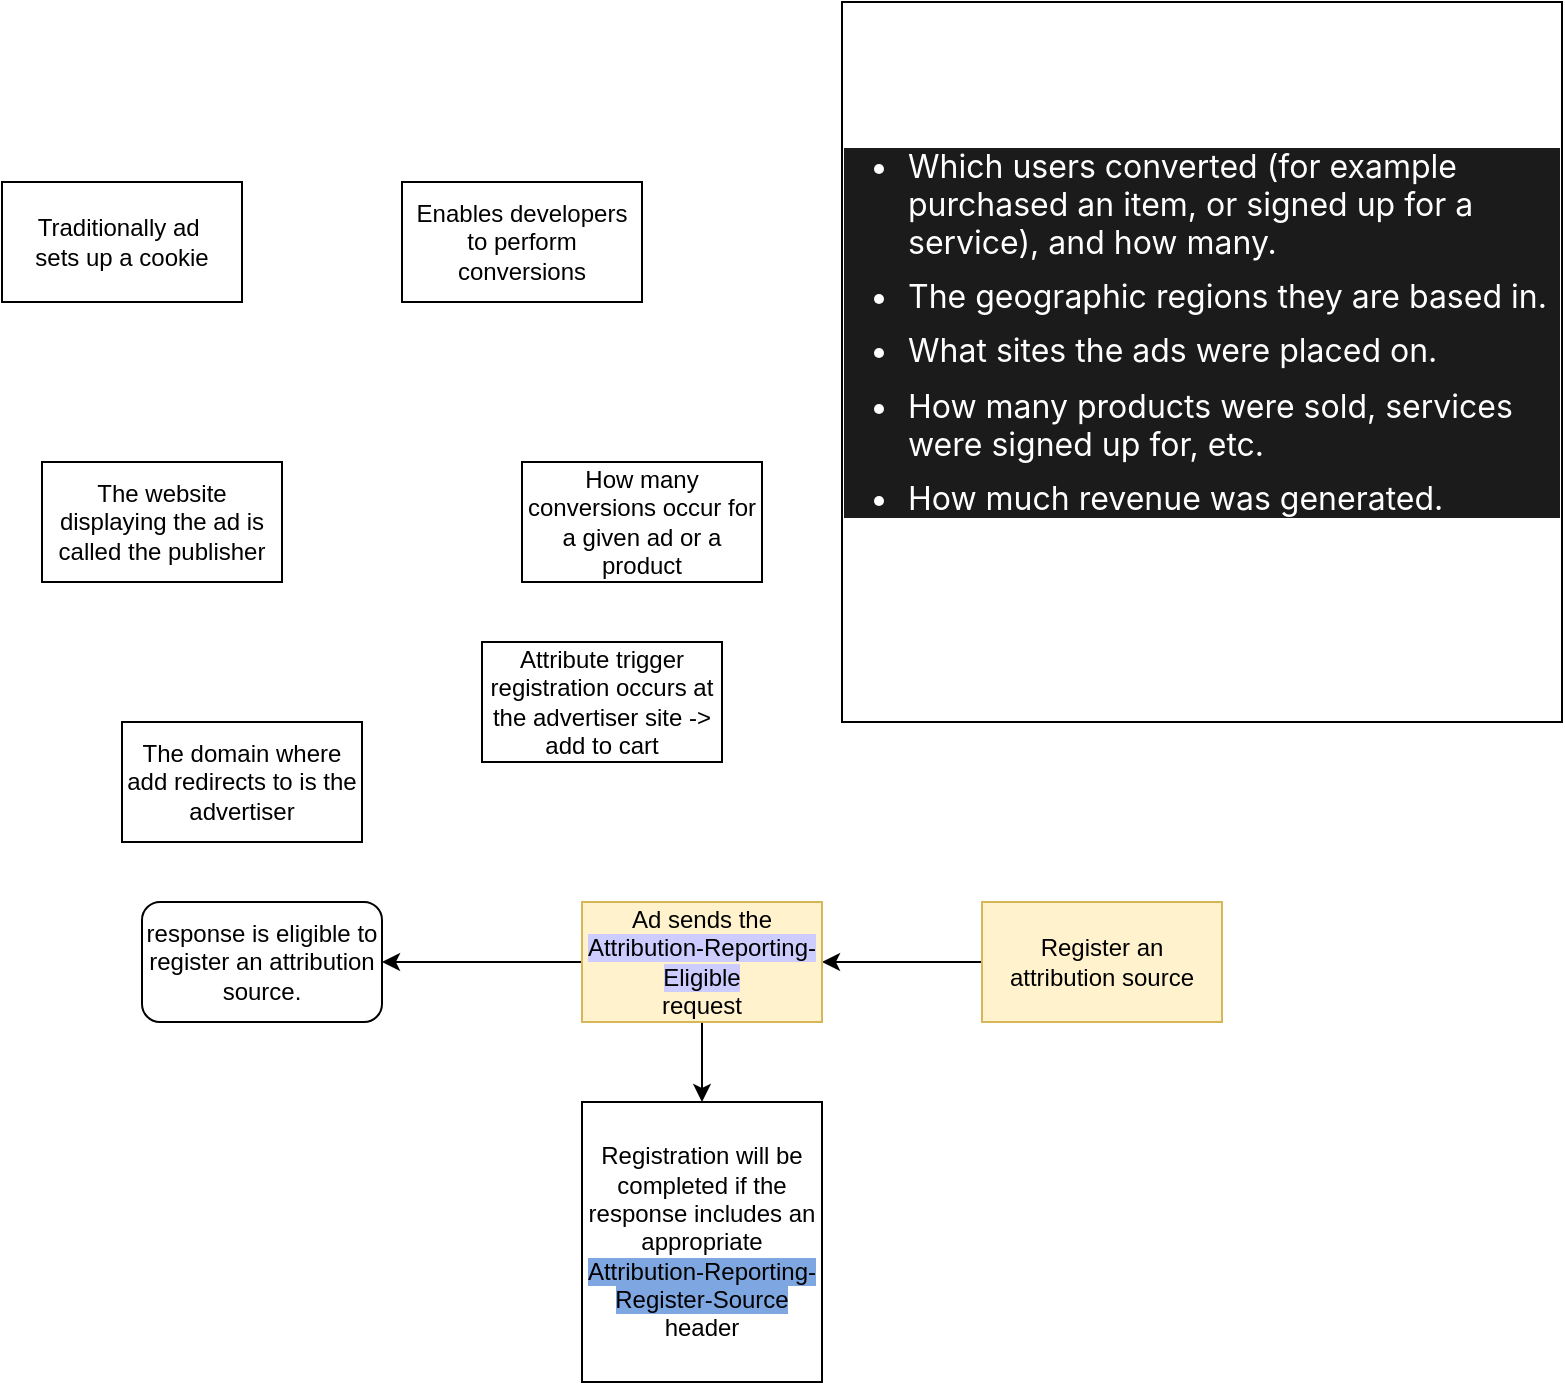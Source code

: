<mxfile version="24.7.7">
  <diagram name="Page-1" id="xLjPdMoBhbdiot9A20AZ">
    <mxGraphModel dx="954" dy="592" grid="1" gridSize="10" guides="1" tooltips="1" connect="1" arrows="1" fold="1" page="1" pageScale="1" pageWidth="827" pageHeight="1169" math="0" shadow="0">
      <root>
        <mxCell id="0" />
        <mxCell id="1" parent="0" />
        <mxCell id="8027Ehb1NLFjfG-MqjXY-1" value="Enables developers to perform conversions" style="rounded=0;whiteSpace=wrap;html=1;" vertex="1" parent="1">
          <mxGeometry x="290" y="140" width="120" height="60" as="geometry" />
        </mxCell>
        <mxCell id="8027Ehb1NLFjfG-MqjXY-2" value="How many conversions occur for a given ad or a product" style="rounded=0;whiteSpace=wrap;html=1;" vertex="1" parent="1">
          <mxGeometry x="350" y="280" width="120" height="60" as="geometry" />
        </mxCell>
        <mxCell id="8027Ehb1NLFjfG-MqjXY-3" value="&#xa;&lt;ul style=&quot;box-sizing: border-box; margin: 1rem 0px 2rem; list-style: disc; padding: 0px 0px 0px 2rem; color: rgb(255, 255, 255); font-family: Inter, BlinkMacSystemFont, &amp;quot;Segoe UI&amp;quot;, Roboto, Oxygen, Ubuntu, Cantarell, &amp;quot;Fira Sans&amp;quot;, &amp;quot;Droid Sans&amp;quot;, &amp;quot;Helvetica Neue&amp;quot;, sans-serif; font-size: 16px; font-style: normal; font-variant-ligatures: normal; font-variant-caps: normal; font-weight: 400; letter-spacing: normal; orphans: 2; text-align: start; text-indent: 0px; text-transform: none; widows: 2; word-spacing: 0px; -webkit-text-stroke-width: 0px; white-space: normal; background-color: rgb(27, 27, 27); text-decoration-thickness: initial; text-decoration-style: initial; text-decoration-color: initial;&quot;&gt;&lt;li style=&quot;box-sizing: border-box; margin: 0.5rem 0px;&quot;&gt;Which users converted (for example purchased an item, or signed up for a service), and how many.&lt;/li&gt;&lt;li style=&quot;box-sizing: border-box; margin: 0.5rem 0px;&quot;&gt;The geographic regions they are based in.&lt;/li&gt;&lt;li style=&quot;box-sizing: border-box; margin: 0.5rem 0px;&quot;&gt;What sites the ads were placed on.&lt;/li&gt;&lt;li style=&quot;box-sizing: border-box; margin: 0.5rem 0px;&quot;&gt;How many products were sold, services were signed up for, etc.&lt;/li&gt;&lt;li style=&quot;box-sizing: border-box; margin: 0.5rem 0px;&quot;&gt;How much revenue was generated.&lt;/li&gt;&lt;/ul&gt;&#xa;&#xa;" style="whiteSpace=wrap;html=1;aspect=fixed;" vertex="1" parent="1">
          <mxGeometry x="510" y="50" width="360" height="360" as="geometry" />
        </mxCell>
        <mxCell id="8027Ehb1NLFjfG-MqjXY-4" value="Traditionally ad&amp;nbsp;&lt;div&gt;sets up a cookie&lt;/div&gt;" style="rounded=0;whiteSpace=wrap;html=1;" vertex="1" parent="1">
          <mxGeometry x="90" y="140" width="120" height="60" as="geometry" />
        </mxCell>
        <mxCell id="8027Ehb1NLFjfG-MqjXY-5" value="The website displaying the ad is called the publisher" style="rounded=0;whiteSpace=wrap;html=1;" vertex="1" parent="1">
          <mxGeometry x="110" y="280" width="120" height="60" as="geometry" />
        </mxCell>
        <mxCell id="8027Ehb1NLFjfG-MqjXY-6" value="The domain where add redirects to is the advertiser" style="rounded=0;whiteSpace=wrap;html=1;" vertex="1" parent="1">
          <mxGeometry x="150" y="410" width="120" height="60" as="geometry" />
        </mxCell>
        <mxCell id="8027Ehb1NLFjfG-MqjXY-7" value="Attribute trigger registration occurs at the advertiser site -&amp;gt; add to cart" style="rounded=0;whiteSpace=wrap;html=1;" vertex="1" parent="1">
          <mxGeometry x="330" y="370" width="120" height="60" as="geometry" />
        </mxCell>
        <mxCell id="8027Ehb1NLFjfG-MqjXY-10" value="" style="edgeStyle=orthogonalEdgeStyle;rounded=0;orthogonalLoop=1;jettySize=auto;html=1;" edge="1" parent="1" source="8027Ehb1NLFjfG-MqjXY-8" target="8027Ehb1NLFjfG-MqjXY-9">
          <mxGeometry relative="1" as="geometry" />
        </mxCell>
        <mxCell id="8027Ehb1NLFjfG-MqjXY-8" value="Register an&lt;div&gt;attribution source&lt;/div&gt;" style="rounded=0;whiteSpace=wrap;html=1;fillColor=#fff2cc;strokeColor=#d6b656;" vertex="1" parent="1">
          <mxGeometry x="580" y="500" width="120" height="60" as="geometry" />
        </mxCell>
        <mxCell id="8027Ehb1NLFjfG-MqjXY-12" value="" style="edgeStyle=orthogonalEdgeStyle;rounded=0;orthogonalLoop=1;jettySize=auto;html=1;" edge="1" parent="1" source="8027Ehb1NLFjfG-MqjXY-9" target="8027Ehb1NLFjfG-MqjXY-11">
          <mxGeometry relative="1" as="geometry" />
        </mxCell>
        <mxCell id="8027Ehb1NLFjfG-MqjXY-14" value="" style="edgeStyle=orthogonalEdgeStyle;rounded=0;orthogonalLoop=1;jettySize=auto;html=1;" edge="1" parent="1" source="8027Ehb1NLFjfG-MqjXY-9" target="8027Ehb1NLFjfG-MqjXY-13">
          <mxGeometry relative="1" as="geometry" />
        </mxCell>
        <mxCell id="8027Ehb1NLFjfG-MqjXY-9" value="Ad sends the&lt;div&gt;&lt;span style=&quot;background-color: rgb(204, 204, 255);&quot;&gt;Attribution-Reporting-Eligible&lt;br&gt;&lt;/span&gt;&lt;/div&gt;&lt;div&gt;request&lt;/div&gt;" style="whiteSpace=wrap;html=1;fillColor=#fff2cc;strokeColor=#d6b656;rounded=0;" vertex="1" parent="1">
          <mxGeometry x="380" y="500" width="120" height="60" as="geometry" />
        </mxCell>
        <mxCell id="8027Ehb1NLFjfG-MqjXY-11" value="response is eligible to register an attribution source." style="rounded=1;whiteSpace=wrap;html=1;" vertex="1" parent="1">
          <mxGeometry x="160" y="500" width="120" height="60" as="geometry" />
        </mxCell>
        <mxCell id="8027Ehb1NLFjfG-MqjXY-13" value="Registration will be completed if the response includes an appropriate &lt;span style=&quot;background-color: rgb(126, 166, 224);&quot;&gt;Attribution-Reporting-Register-Source &lt;/span&gt;header" style="whiteSpace=wrap;html=1;rounded=0;" vertex="1" parent="1">
          <mxGeometry x="380" y="600" width="120" height="140" as="geometry" />
        </mxCell>
      </root>
    </mxGraphModel>
  </diagram>
</mxfile>
